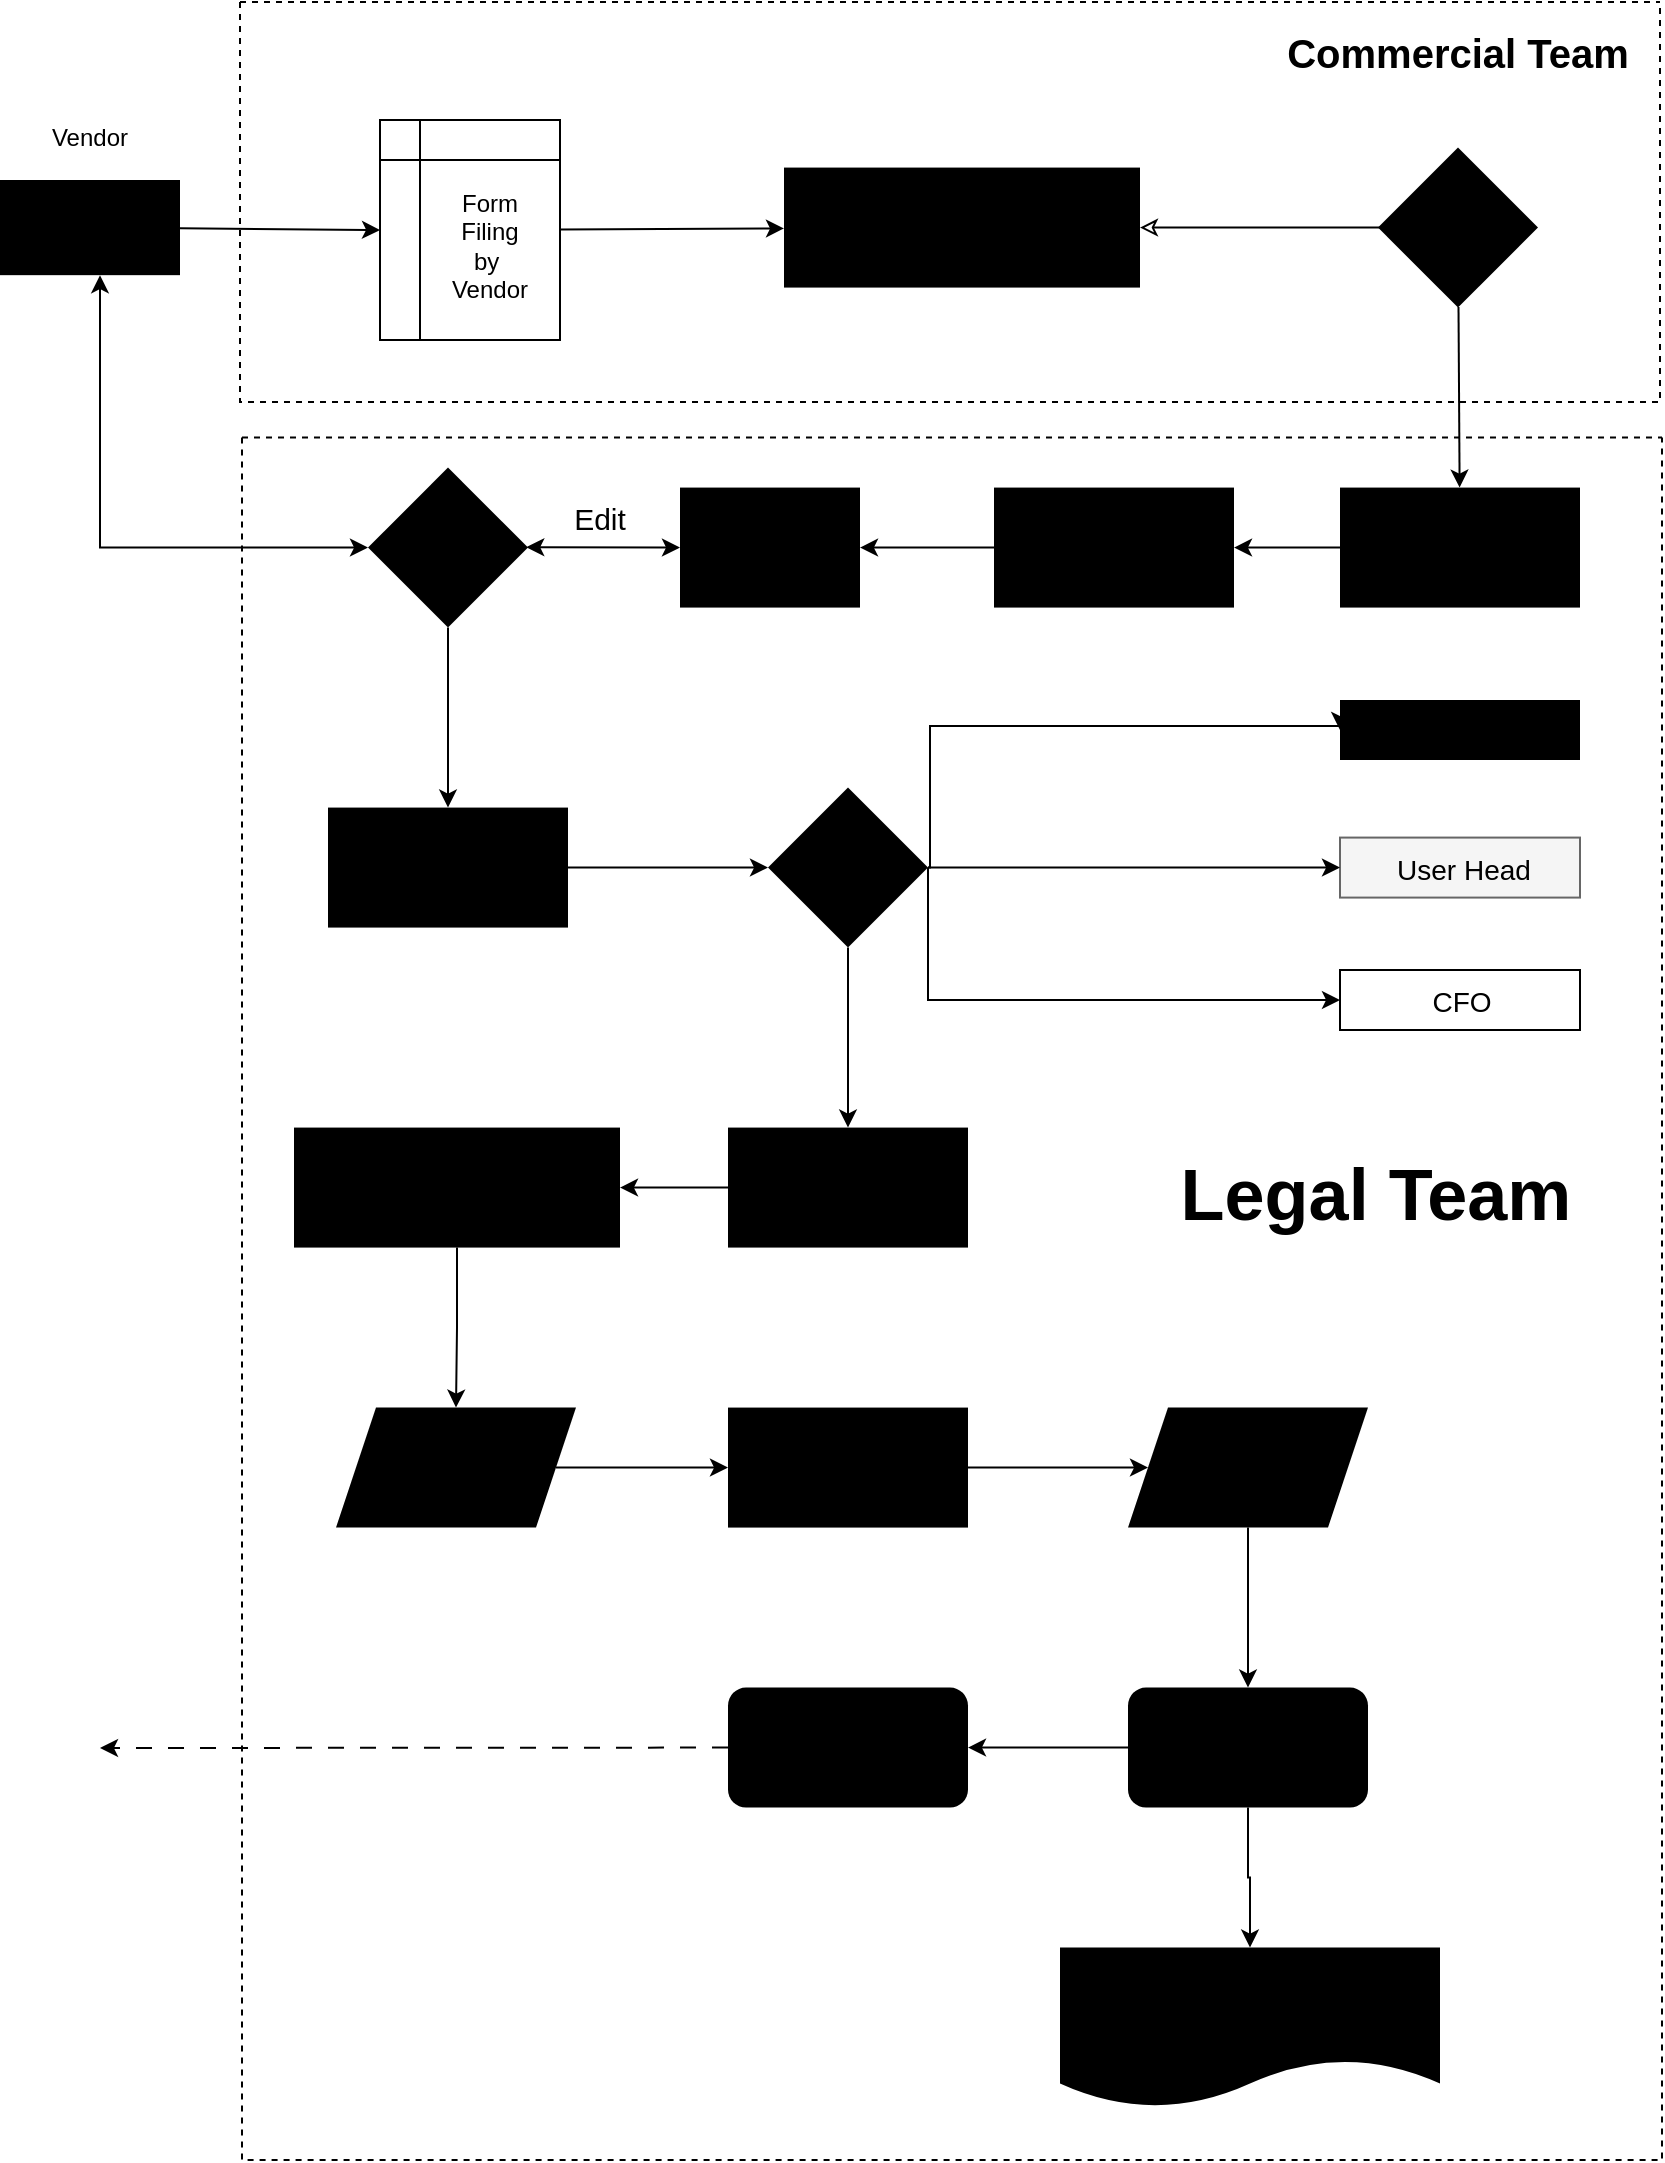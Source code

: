 <mxfile version="28.2.5">
  <diagram name="Page-1" id="L89RkYo9Oss51pmFFTGY">
    <mxGraphModel dx="1090" dy="639" grid="1" gridSize="10" guides="1" tooltips="1" connect="1" arrows="1" fold="1" page="1" pageScale="1" pageWidth="850" pageHeight="1100" math="0" shadow="0">
      <root>
        <mxCell id="0" />
        <mxCell id="1" parent="0" />
        <mxCell id="jag08KQkEfNFIQB9siFQ-1" value="" style="sketch=0;verticalLabelPosition=bottom;sketch=0;aspect=fixed;html=1;verticalAlign=top;strokeColor=none;fillColor=#000000;align=center;outlineConnect=0;pointerEvents=1;shape=mxgraph.citrix2.users;" vertex="1" parent="1">
          <mxGeometry x="10" y="130" width="90" height="47.58" as="geometry" />
        </mxCell>
        <mxCell id="jag08KQkEfNFIQB9siFQ-6" value="" style="edgeStyle=orthogonalEdgeStyle;rounded=0;orthogonalLoop=1;jettySize=auto;html=1;startArrow=classic;startFill=0;" edge="1" parent="1" source="jag08KQkEfNFIQB9siFQ-3">
          <mxGeometry relative="1" as="geometry">
            <mxPoint x="778.0" y="153.79" as="targetPoint" />
          </mxGeometry>
        </mxCell>
        <mxCell id="jag08KQkEfNFIQB9siFQ-8" value="" style="rounded=0;orthogonalLoop=1;jettySize=auto;html=1;" edge="1" parent="1" source="jag08KQkEfNFIQB9siFQ-5" target="jag08KQkEfNFIQB9siFQ-7">
          <mxGeometry relative="1" as="geometry" />
        </mxCell>
        <mxCell id="jag08KQkEfNFIQB9siFQ-16" value="" style="edgeStyle=orthogonalEdgeStyle;rounded=0;orthogonalLoop=1;jettySize=auto;html=1;" edge="1" parent="1" source="jag08KQkEfNFIQB9siFQ-7" target="jag08KQkEfNFIQB9siFQ-15">
          <mxGeometry relative="1" as="geometry" />
        </mxCell>
        <mxCell id="jag08KQkEfNFIQB9siFQ-7" value="" style="whiteSpace=wrap;html=1;verticalAlign=top;fillColor=#000000;strokeColor=none;sketch=0;pointerEvents=1;" vertex="1" parent="1">
          <mxGeometry x="680" y="283.79" width="120" height="60" as="geometry" />
        </mxCell>
        <mxCell id="jag08KQkEfNFIQB9siFQ-108" value="" style="edgeStyle=orthogonalEdgeStyle;rounded=0;orthogonalLoop=1;jettySize=auto;html=1;" edge="1" parent="1" source="jag08KQkEfNFIQB9siFQ-15" target="jag08KQkEfNFIQB9siFQ-107">
          <mxGeometry relative="1" as="geometry" />
        </mxCell>
        <mxCell id="jag08KQkEfNFIQB9siFQ-15" value="" style="whiteSpace=wrap;html=1;verticalAlign=top;fillColor=#000000;strokeColor=none;sketch=0;pointerEvents=1;" vertex="1" parent="1">
          <mxGeometry x="507" y="283.79" width="120" height="60" as="geometry" />
        </mxCell>
        <mxCell id="jag08KQkEfNFIQB9siFQ-20" value="" style="edgeStyle=orthogonalEdgeStyle;rounded=0;orthogonalLoop=1;jettySize=auto;html=1;" edge="1" parent="1" source="jag08KQkEfNFIQB9siFQ-17" target="jag08KQkEfNFIQB9siFQ-19">
          <mxGeometry relative="1" as="geometry" />
        </mxCell>
        <mxCell id="jag08KQkEfNFIQB9siFQ-17" value="" style="rhombus;whiteSpace=wrap;html=1;verticalAlign=top;fillColor=#000000;strokeColor=none;sketch=0;pointerEvents=1;" vertex="1" parent="1">
          <mxGeometry x="194" y="273.79" width="80" height="80" as="geometry" />
        </mxCell>
        <mxCell id="jag08KQkEfNFIQB9siFQ-22" value="" style="edgeStyle=orthogonalEdgeStyle;rounded=0;orthogonalLoop=1;jettySize=auto;html=1;" edge="1" parent="1" source="jag08KQkEfNFIQB9siFQ-19" target="jag08KQkEfNFIQB9siFQ-21">
          <mxGeometry relative="1" as="geometry" />
        </mxCell>
        <mxCell id="jag08KQkEfNFIQB9siFQ-19" value="" style="whiteSpace=wrap;html=1;verticalAlign=top;fillColor=#000000;strokeColor=none;sketch=0;pointerEvents=1;" vertex="1" parent="1">
          <mxGeometry x="174" y="443.79" width="120" height="60" as="geometry" />
        </mxCell>
        <mxCell id="jag08KQkEfNFIQB9siFQ-24" value="" style="edgeStyle=orthogonalEdgeStyle;rounded=0;orthogonalLoop=1;jettySize=auto;html=1;entryX=0;entryY=0.5;entryDx=0;entryDy=0;" edge="1" parent="1" source="jag08KQkEfNFIQB9siFQ-21" target="jag08KQkEfNFIQB9siFQ-23">
          <mxGeometry relative="1" as="geometry">
            <mxPoint x="475" y="469.79" as="sourcePoint" />
            <mxPoint x="685" y="400" as="targetPoint" />
            <Array as="points">
              <mxPoint x="475" y="474" />
              <mxPoint x="475" y="403" />
            </Array>
          </mxGeometry>
        </mxCell>
        <mxCell id="jag08KQkEfNFIQB9siFQ-26" value="" style="edgeStyle=orthogonalEdgeStyle;rounded=0;orthogonalLoop=1;jettySize=auto;html=1;" edge="1" parent="1" source="jag08KQkEfNFIQB9siFQ-21" target="jag08KQkEfNFIQB9siFQ-25">
          <mxGeometry relative="1" as="geometry" />
        </mxCell>
        <mxCell id="jag08KQkEfNFIQB9siFQ-21" value="" style="rhombus;whiteSpace=wrap;html=1;verticalAlign=top;fillColor=#000000;strokeColor=none;sketch=0;pointerEvents=1;" vertex="1" parent="1">
          <mxGeometry x="394" y="433.79" width="80" height="80" as="geometry" />
        </mxCell>
        <mxCell id="jag08KQkEfNFIQB9siFQ-23" value="" style="whiteSpace=wrap;html=1;verticalAlign=top;fillColor=#000000;strokeColor=none;sketch=0;pointerEvents=1;" vertex="1" parent="1">
          <mxGeometry x="680" y="390" width="120" height="30" as="geometry" />
        </mxCell>
        <mxCell id="jag08KQkEfNFIQB9siFQ-28" value="" style="edgeStyle=orthogonalEdgeStyle;rounded=0;orthogonalLoop=1;jettySize=auto;html=1;" edge="1" parent="1" source="jag08KQkEfNFIQB9siFQ-25" target="jag08KQkEfNFIQB9siFQ-27">
          <mxGeometry relative="1" as="geometry" />
        </mxCell>
        <mxCell id="jag08KQkEfNFIQB9siFQ-25" value="" style="whiteSpace=wrap;html=1;verticalAlign=top;fillColor=#000000;strokeColor=none;sketch=0;pointerEvents=1;" vertex="1" parent="1">
          <mxGeometry x="374" y="603.79" width="120" height="60" as="geometry" />
        </mxCell>
        <mxCell id="jag08KQkEfNFIQB9siFQ-37" value="" style="edgeStyle=orthogonalEdgeStyle;rounded=0;orthogonalLoop=1;jettySize=auto;html=1;" edge="1" parent="1" source="jag08KQkEfNFIQB9siFQ-27" target="jag08KQkEfNFIQB9siFQ-36">
          <mxGeometry relative="1" as="geometry" />
        </mxCell>
        <mxCell id="jag08KQkEfNFIQB9siFQ-27" value="" style="whiteSpace=wrap;html=1;verticalAlign=top;fillColor=#000000;strokeColor=none;sketch=0;pointerEvents=1;" vertex="1" parent="1">
          <mxGeometry x="157" y="603.79" width="163" height="60" as="geometry" />
        </mxCell>
        <mxCell id="jag08KQkEfNFIQB9siFQ-39" value="" style="edgeStyle=orthogonalEdgeStyle;rounded=0;orthogonalLoop=1;jettySize=auto;html=1;" edge="1" parent="1" source="jag08KQkEfNFIQB9siFQ-36" target="jag08KQkEfNFIQB9siFQ-38">
          <mxGeometry relative="1" as="geometry" />
        </mxCell>
        <mxCell id="jag08KQkEfNFIQB9siFQ-36" value="" style="shape=parallelogram;perimeter=parallelogramPerimeter;whiteSpace=wrap;html=1;fixedSize=1;verticalAlign=top;fillColor=#000000;strokeColor=none;sketch=0;pointerEvents=1;" vertex="1" parent="1">
          <mxGeometry x="178" y="743.79" width="120" height="60" as="geometry" />
        </mxCell>
        <mxCell id="jag08KQkEfNFIQB9siFQ-41" value="" style="edgeStyle=orthogonalEdgeStyle;rounded=0;orthogonalLoop=1;jettySize=auto;html=1;" edge="1" parent="1" source="jag08KQkEfNFIQB9siFQ-38" target="jag08KQkEfNFIQB9siFQ-40">
          <mxGeometry relative="1" as="geometry" />
        </mxCell>
        <mxCell id="jag08KQkEfNFIQB9siFQ-38" value="" style="whiteSpace=wrap;html=1;verticalAlign=top;fillColor=#000000;strokeColor=none;sketch=0;pointerEvents=1;" vertex="1" parent="1">
          <mxGeometry x="374" y="743.79" width="120" height="60" as="geometry" />
        </mxCell>
        <mxCell id="jag08KQkEfNFIQB9siFQ-43" value="" style="edgeStyle=orthogonalEdgeStyle;rounded=0;orthogonalLoop=1;jettySize=auto;html=1;" edge="1" parent="1" source="jag08KQkEfNFIQB9siFQ-40" target="jag08KQkEfNFIQB9siFQ-42">
          <mxGeometry relative="1" as="geometry" />
        </mxCell>
        <mxCell id="jag08KQkEfNFIQB9siFQ-40" value="" style="shape=parallelogram;perimeter=parallelogramPerimeter;whiteSpace=wrap;html=1;fixedSize=1;verticalAlign=top;fillColor=#000000;strokeColor=none;sketch=0;pointerEvents=1;" vertex="1" parent="1">
          <mxGeometry x="574" y="743.79" width="120" height="60" as="geometry" />
        </mxCell>
        <mxCell id="jag08KQkEfNFIQB9siFQ-45" value="" style="edgeStyle=orthogonalEdgeStyle;rounded=0;orthogonalLoop=1;jettySize=auto;html=1;" edge="1" parent="1" source="jag08KQkEfNFIQB9siFQ-42" target="jag08KQkEfNFIQB9siFQ-44">
          <mxGeometry relative="1" as="geometry" />
        </mxCell>
        <mxCell id="jag08KQkEfNFIQB9siFQ-47" value="" style="edgeStyle=orthogonalEdgeStyle;rounded=0;orthogonalLoop=1;jettySize=auto;html=1;" edge="1" parent="1" source="jag08KQkEfNFIQB9siFQ-42" target="jag08KQkEfNFIQB9siFQ-46">
          <mxGeometry relative="1" as="geometry" />
        </mxCell>
        <mxCell id="jag08KQkEfNFIQB9siFQ-42" value="" style="rounded=1;whiteSpace=wrap;html=1;verticalAlign=top;fillColor=#000000;strokeColor=none;sketch=0;pointerEvents=1;" vertex="1" parent="1">
          <mxGeometry x="574" y="883.79" width="120" height="60" as="geometry" />
        </mxCell>
        <mxCell id="jag08KQkEfNFIQB9siFQ-44" value="" style="rounded=1;whiteSpace=wrap;html=1;verticalAlign=top;fillColor=#000000;strokeColor=none;sketch=0;pointerEvents=1;" vertex="1" parent="1">
          <mxGeometry x="374" y="883.79" width="120" height="60" as="geometry" />
        </mxCell>
        <mxCell id="jag08KQkEfNFIQB9siFQ-46" value="" style="shape=document;whiteSpace=wrap;html=1;boundedLbl=1;verticalAlign=top;fillColor=#000000;strokeColor=none;rounded=1;sketch=0;pointerEvents=1;" vertex="1" parent="1">
          <mxGeometry x="540" y="1013.79" width="190" height="80" as="geometry" />
        </mxCell>
        <mxCell id="jag08KQkEfNFIQB9siFQ-48" value="" style="shape=internalStorage;whiteSpace=wrap;html=1;backgroundOutline=1;align=center;" vertex="1" parent="1">
          <mxGeometry x="200" y="100" width="90" height="110" as="geometry" />
        </mxCell>
        <mxCell id="jag08KQkEfNFIQB9siFQ-49" value="" style="endArrow=classic;html=1;rounded=0;entryX=0;entryY=0.5;entryDx=0;entryDy=0;" edge="1" parent="1" source="jag08KQkEfNFIQB9siFQ-1" target="jag08KQkEfNFIQB9siFQ-48">
          <mxGeometry width="50" height="50" relative="1" as="geometry">
            <mxPoint x="390" y="210" as="sourcePoint" />
            <mxPoint x="440" y="160" as="targetPoint" />
          </mxGeometry>
        </mxCell>
        <mxCell id="jag08KQkEfNFIQB9siFQ-50" value="" style="endArrow=classic;html=1;rounded=0;" edge="1" parent="1" source="jag08KQkEfNFIQB9siFQ-48" target="jag08KQkEfNFIQB9siFQ-3">
          <mxGeometry width="50" height="50" relative="1" as="geometry">
            <mxPoint x="390" y="210" as="sourcePoint" />
            <mxPoint x="370" y="154" as="targetPoint" />
          </mxGeometry>
        </mxCell>
        <mxCell id="jag08KQkEfNFIQB9siFQ-52" value="" style="rounded=0;whiteSpace=wrap;html=1;fillColor=light-dark(#F5F5F5,#FFFFFF);fontColor=#333333;strokeColor=#666666;" vertex="1" parent="1">
          <mxGeometry x="680" y="458.79" width="120" height="30" as="geometry" />
        </mxCell>
        <mxCell id="jag08KQkEfNFIQB9siFQ-55" value="" style="endArrow=classic;html=1;rounded=0;exitX=1;exitY=0.5;exitDx=0;exitDy=0;" edge="1" parent="1" source="jag08KQkEfNFIQB9siFQ-21" target="jag08KQkEfNFIQB9siFQ-52">
          <mxGeometry width="50" height="50" relative="1" as="geometry">
            <mxPoint x="390" y="490" as="sourcePoint" />
            <mxPoint x="440" y="440" as="targetPoint" />
            <Array as="points" />
          </mxGeometry>
        </mxCell>
        <mxCell id="jag08KQkEfNFIQB9siFQ-56" value="" style="rounded=0;whiteSpace=wrap;html=1;fillColor=light-dark(#FFFFFF,#FFFFFF);" vertex="1" parent="1">
          <mxGeometry x="680" y="525" width="120" height="30" as="geometry" />
        </mxCell>
        <mxCell id="jag08KQkEfNFIQB9siFQ-57" value="" style="endArrow=classic;html=1;rounded=0;exitX=1;exitY=0.5;exitDx=0;exitDy=0;entryX=0;entryY=0.5;entryDx=0;entryDy=0;curved=0;" edge="1" parent="1" source="jag08KQkEfNFIQB9siFQ-21" target="jag08KQkEfNFIQB9siFQ-56">
          <mxGeometry width="50" height="50" relative="1" as="geometry">
            <mxPoint x="390" y="490" as="sourcePoint" />
            <mxPoint x="440" y="440" as="targetPoint" />
            <Array as="points">
              <mxPoint x="474" y="540" />
            </Array>
          </mxGeometry>
        </mxCell>
        <mxCell id="jag08KQkEfNFIQB9siFQ-61" value="" style="swimlane;startSize=0;dashed=1;" vertex="1" parent="1">
          <mxGeometry x="130" y="41" width="710" height="200" as="geometry">
            <mxRectangle x="361" y="41" width="50" height="40" as="alternateBounds" />
          </mxGeometry>
        </mxCell>
        <mxCell id="jag08KQkEfNFIQB9siFQ-62" value="&lt;h2&gt;&lt;font style=&quot;font-size: 20px;&quot;&gt;Commercial Team&lt;/font&gt;&lt;/h2&gt;" style="text;html=1;align=center;verticalAlign=middle;whiteSpace=wrap;rounded=0;" vertex="1" parent="jag08KQkEfNFIQB9siFQ-61">
          <mxGeometry x="510" y="11" width="198" height="30" as="geometry" />
        </mxCell>
        <mxCell id="jag08KQkEfNFIQB9siFQ-5" value="&lt;h2&gt;&lt;br&gt;&lt;/h2&gt;" style="rhombus;whiteSpace=wrap;html=1;verticalAlign=top;fillColor=#000000;strokeColor=none;sketch=0;pointerEvents=1;" vertex="1" parent="jag08KQkEfNFIQB9siFQ-61">
          <mxGeometry x="569" y="72.79" width="80" height="80" as="geometry" />
        </mxCell>
        <mxCell id="jag08KQkEfNFIQB9siFQ-63" value="&lt;font style=&quot;font-size: 14px;&quot;&gt;&amp;nbsp;Verify&lt;/font&gt;" style="text;html=1;align=center;verticalAlign=middle;whiteSpace=wrap;rounded=0;fontColor=light-dark(#000000,#000000);" vertex="1" parent="jag08KQkEfNFIQB9siFQ-61">
          <mxGeometry x="579" y="97.79" width="60" height="30" as="geometry" />
        </mxCell>
        <mxCell id="jag08KQkEfNFIQB9siFQ-3" value="&lt;div&gt;&lt;font style=&quot;color: light-dark(rgb(0, 0, 0), rgb(0, 0, 0)); font-size: 14px;&quot;&gt;&lt;br&gt;&lt;/font&gt;&lt;/div&gt;&lt;font style=&quot;color: light-dark(rgb(0, 0, 0), rgb(0, 0, 0)); font-size: 14px;&quot;&gt;ARF Formation&lt;/font&gt;" style="whiteSpace=wrap;html=1;verticalAlign=top;fillColor=#000000;strokeColor=none;sketch=0;pointerEvents=1;" vertex="1" parent="jag08KQkEfNFIQB9siFQ-61">
          <mxGeometry x="272" y="82.79" width="178" height="60" as="geometry" />
        </mxCell>
        <mxCell id="jag08KQkEfNFIQB9siFQ-114" value="Form&lt;div&gt;Filing&lt;/div&gt;&lt;div&gt;by&amp;nbsp;&lt;/div&gt;&lt;div&gt;Vendor&lt;/div&gt;" style="text;html=1;align=center;verticalAlign=middle;whiteSpace=wrap;rounded=0;" vertex="1" parent="jag08KQkEfNFIQB9siFQ-61">
          <mxGeometry x="95" y="82.79" width="60" height="77.79" as="geometry" />
        </mxCell>
        <mxCell id="jag08KQkEfNFIQB9siFQ-66" value="" style="swimlane;startSize=0;dashed=1;" vertex="1" parent="1">
          <mxGeometry x="131" y="258.79" width="710" height="861.21" as="geometry">
            <mxRectangle x="130" y="258.79" width="50" height="40" as="alternateBounds" />
          </mxGeometry>
        </mxCell>
        <mxCell id="jag08KQkEfNFIQB9siFQ-67" value="&lt;h1&gt;&lt;font style=&quot;font-size: 36px;&quot;&gt;Legal Team&lt;/font&gt;&lt;/h1&gt;" style="text;html=1;align=center;verticalAlign=middle;whiteSpace=wrap;rounded=0;" vertex="1" parent="jag08KQkEfNFIQB9siFQ-66">
          <mxGeometry x="459" y="363.21" width="216" height="30" as="geometry" />
        </mxCell>
        <mxCell id="jag08KQkEfNFIQB9siFQ-69" value="&lt;font style=&quot;color: light-dark(rgb(0, 0, 0), rgb(0, 0, 0));&quot;&gt;Vendor Verify&lt;/font&gt;" style="text;html=1;align=center;verticalAlign=middle;whiteSpace=wrap;rounded=0;" vertex="1" parent="jag08KQkEfNFIQB9siFQ-66">
          <mxGeometry x="74" y="41.61" width="60" height="30" as="geometry" />
        </mxCell>
        <mxCell id="jag08KQkEfNFIQB9siFQ-77" value="&lt;h3&gt;&lt;font style=&quot;font-size: 14px; color: light-dark(rgb(0, 0, 0), rgb(0, 0, 0));&quot;&gt;&lt;b&gt;Draft 2&lt;/b&gt;&lt;/font&gt;&lt;/h3&gt;" style="text;html=1;align=center;verticalAlign=middle;whiteSpace=wrap;rounded=0;" vertex="1" parent="jag08KQkEfNFIQB9siFQ-66">
          <mxGeometry x="72" y="201.21" width="60" height="30" as="geometry" />
        </mxCell>
        <mxCell id="jag08KQkEfNFIQB9siFQ-80" value="&lt;font style=&quot;font-size: 14px;&quot;&gt;&amp;nbsp;Verify&lt;/font&gt;" style="text;html=1;align=center;verticalAlign=middle;whiteSpace=wrap;rounded=0;fontColor=light-dark(#000000,#000000);" vertex="1" parent="jag08KQkEfNFIQB9siFQ-66">
          <mxGeometry x="271" y="201.21" width="60" height="30" as="geometry" />
        </mxCell>
        <mxCell id="jag08KQkEfNFIQB9siFQ-81" value="&lt;span style=&quot;font-size: 14px;&quot;&gt;Legal Head&lt;/span&gt;" style="text;html=1;align=center;verticalAlign=middle;whiteSpace=wrap;rounded=0;fontColor=light-dark(#000000,#000000);" vertex="1" parent="jag08KQkEfNFIQB9siFQ-66">
          <mxGeometry x="566" y="131.21" width="90" height="30" as="geometry" />
        </mxCell>
        <mxCell id="jag08KQkEfNFIQB9siFQ-82" value="&lt;span style=&quot;font-size: 14px;&quot;&gt;User Head&lt;/span&gt;" style="text;html=1;align=center;verticalAlign=middle;whiteSpace=wrap;rounded=0;fontColor=light-dark(#000000,#000000);" vertex="1" parent="jag08KQkEfNFIQB9siFQ-66">
          <mxGeometry x="566" y="201.21" width="90" height="30" as="geometry" />
        </mxCell>
        <mxCell id="jag08KQkEfNFIQB9siFQ-83" value="&lt;span style=&quot;font-size: 14px;&quot;&gt;CFO&lt;/span&gt;" style="text;html=1;align=center;verticalAlign=middle;whiteSpace=wrap;rounded=0;fontColor=light-dark(#000000,#000000);" vertex="1" parent="jag08KQkEfNFIQB9siFQ-66">
          <mxGeometry x="565" y="267.21" width="90" height="30" as="geometry" />
        </mxCell>
        <mxCell id="jag08KQkEfNFIQB9siFQ-94" value="&lt;h3&gt;&lt;font style=&quot;&quot;&gt;&lt;font style=&quot;color: light-dark(rgb(0, 0, 0), rgb(0, 0, 0));&quot;&gt;&lt;font style=&quot;&quot;&gt;&lt;font style=&quot;font-size: 15px;&quot;&gt;Draft 4&lt;/font&gt;&lt;br&gt;&lt;/font&gt;&lt;font style=&quot;font-size: 12px; font-weight: normal;&quot;&gt;(With Stamp Sheet&lt;/font&gt;&lt;/font&gt;&lt;span style=&quot;font-size: 12px; font-weight: normal; color: light-dark(rgb(0, 0, 0), rgb(0, 0, 0)); background-color: transparent;&quot;&gt;&lt;font style=&quot;&quot;&gt;)&lt;/font&gt;&lt;/span&gt;&lt;/font&gt;&lt;/h3&gt;" style="text;html=1;align=center;verticalAlign=middle;whiteSpace=wrap;rounded=0;" vertex="1" parent="jag08KQkEfNFIQB9siFQ-66">
          <mxGeometry x="243" y="498.21" width="124" height="30" as="geometry" />
        </mxCell>
        <mxCell id="jag08KQkEfNFIQB9siFQ-105" value="&lt;h3&gt;&lt;font style=&quot;font-size: 14px; color: light-dark(rgb(0, 0, 0), rgb(0, 0, 0));&quot;&gt;&lt;b&gt;Final Draft (5)&lt;/b&gt;&lt;/font&gt;&lt;/h3&gt;" style="text;html=1;align=center;verticalAlign=middle;whiteSpace=wrap;rounded=0;" vertex="1" parent="jag08KQkEfNFIQB9siFQ-66">
          <mxGeometry x="450" y="641.21" width="110" height="30" as="geometry" />
        </mxCell>
        <mxCell id="jag08KQkEfNFIQB9siFQ-65" value="&lt;font style=&quot;color: light-dark(rgb(0, 0, 0), rgb(0, 0, 0)); font-size: 14px;&quot;&gt;Draft Formation&lt;/font&gt;" style="text;html=1;align=center;verticalAlign=middle;whiteSpace=wrap;rounded=0;" vertex="1" parent="jag08KQkEfNFIQB9siFQ-66">
          <mxGeometry x="561" y="40.61" width="100" height="30" as="geometry" />
        </mxCell>
        <mxCell id="jag08KQkEfNFIQB9siFQ-107" value="" style="whiteSpace=wrap;html=1;verticalAlign=top;fillColor=#000000;strokeColor=none;sketch=0;pointerEvents=1;" vertex="1" parent="jag08KQkEfNFIQB9siFQ-66">
          <mxGeometry x="219" y="25" width="90" height="60" as="geometry" />
        </mxCell>
        <mxCell id="jag08KQkEfNFIQB9siFQ-110" value="&lt;font style=&quot;color: light-dark(rgb(0, 0, 0), rgb(0, 0, 0)); font-size: 13px;&quot;&gt;Stamping, Signatories, Addresses &amp;amp; Other Details&lt;/font&gt;" style="text;html=1;align=center;verticalAlign=middle;whiteSpace=wrap;rounded=0;" vertex="1" parent="jag08KQkEfNFIQB9siFQ-66">
          <mxGeometry x="38" y="361" width="148" height="31.21" as="geometry" />
        </mxCell>
        <mxCell id="jag08KQkEfNFIQB9siFQ-109" value="&lt;h3&gt;&lt;font style=&quot;font-size: 14px; color: light-dark(rgb(0, 0, 0), rgb(0, 0, 0));&quot;&gt;&lt;b&gt;Draft 1&lt;/b&gt;&lt;/font&gt;&lt;/h3&gt;" style="text;html=1;align=center;verticalAlign=middle;whiteSpace=wrap;rounded=0;" vertex="1" parent="jag08KQkEfNFIQB9siFQ-66">
          <mxGeometry x="235" y="39.61" width="60" height="30" as="geometry" />
        </mxCell>
        <mxCell id="jag08KQkEfNFIQB9siFQ-64" value="&lt;font style=&quot;font-size: 15px;&quot;&gt;Edit&lt;/font&gt;" style="text;html=1;align=center;verticalAlign=middle;whiteSpace=wrap;rounded=0;" vertex="1" parent="jag08KQkEfNFIQB9siFQ-66">
          <mxGeometry x="149" y="25.0" width="60" height="30" as="geometry" />
        </mxCell>
        <mxCell id="jag08KQkEfNFIQB9siFQ-116" value="&lt;font style=&quot;font-size: 14px;&quot;&gt;Stamping API&lt;/font&gt;" style="text;html=1;align=center;verticalAlign=middle;whiteSpace=wrap;rounded=0;fontColor=light-dark(#000000,#000000);" vertex="1" parent="jag08KQkEfNFIQB9siFQ-66">
          <mxGeometry x="75" y="499.21" width="60" height="30" as="geometry" />
        </mxCell>
        <mxCell id="jag08KQkEfNFIQB9siFQ-120" value="&lt;span style=&quot;font-size: 14px;&quot;&gt;Email Final Draft to Vendor&lt;/span&gt;" style="text;html=1;align=center;verticalAlign=middle;whiteSpace=wrap;rounded=0;fontColor=light-dark(#000000,#000000);" vertex="1" parent="jag08KQkEfNFIQB9siFQ-66">
          <mxGeometry x="251" y="639.21" width="100" height="30" as="geometry" />
        </mxCell>
        <mxCell id="jag08KQkEfNFIQB9siFQ-122" value="&lt;span style=&quot;font-size: 14px;&quot;&gt;Save in DB for later retreivals &amp;amp; for Expiration Alerts&lt;/span&gt;" style="text;html=1;align=center;verticalAlign=middle;whiteSpace=wrap;rounded=0;fontColor=light-dark(#000000,#000000);" vertex="1" parent="jag08KQkEfNFIQB9siFQ-66">
          <mxGeometry x="412.25" y="768.21" width="185.5" height="41.21" as="geometry" />
        </mxCell>
        <mxCell id="jag08KQkEfNFIQB9siFQ-70" value="" style="endArrow=classic;startArrow=classic;html=1;rounded=0;entryX=0;entryY=0.5;entryDx=0;entryDy=0;edgeStyle=orthogonalEdgeStyle;" edge="1" parent="1" source="jag08KQkEfNFIQB9siFQ-1" target="jag08KQkEfNFIQB9siFQ-17">
          <mxGeometry width="50" height="50" relative="1" as="geometry">
            <mxPoint x="530" y="520" as="sourcePoint" />
            <mxPoint x="580" y="470" as="targetPoint" />
            <Array as="points">
              <mxPoint x="60" y="314" />
            </Array>
          </mxGeometry>
        </mxCell>
        <mxCell id="jag08KQkEfNFIQB9siFQ-71" value="Vendor" style="text;html=1;align=center;verticalAlign=middle;whiteSpace=wrap;rounded=0;" vertex="1" parent="1">
          <mxGeometry x="25" y="93.79" width="60" height="30" as="geometry" />
        </mxCell>
        <mxCell id="jag08KQkEfNFIQB9siFQ-84" value="&lt;h3&gt;&lt;font style=&quot;font-size: 14px; color: light-dark(rgb(0, 0, 0), rgb(0, 0, 0));&quot;&gt;&lt;b&gt;Draft 3&lt;/b&gt;&lt;/font&gt;&lt;/h3&gt;" style="text;html=1;align=center;verticalAlign=middle;whiteSpace=wrap;rounded=0;" vertex="1" parent="1">
          <mxGeometry x="404" y="620" width="60" height="30" as="geometry" />
        </mxCell>
        <mxCell id="jag08KQkEfNFIQB9siFQ-68" value="&lt;font style=&quot;color: light-dark(rgb(0, 0, 0), rgb(0, 0, 0));&quot;&gt;Additional Information for Draft from BARC&lt;/font&gt;" style="text;html=1;align=center;verticalAlign=middle;whiteSpace=wrap;rounded=0;" vertex="1" parent="1">
          <mxGeometry x="517" y="288.39" width="100" height="48.79" as="geometry" />
        </mxCell>
        <mxCell id="jag08KQkEfNFIQB9siFQ-115" value="" style="endArrow=classic;startArrow=classic;html=1;rounded=0;entryX=0;entryY=0.5;entryDx=0;entryDy=0;exitX=0.989;exitY=0.498;exitDx=0;exitDy=0;exitPerimeter=0;" edge="1" parent="1" source="jag08KQkEfNFIQB9siFQ-17" target="jag08KQkEfNFIQB9siFQ-107">
          <mxGeometry width="50" height="50" relative="1" as="geometry">
            <mxPoint x="280" y="315" as="sourcePoint" />
            <mxPoint x="361" y="343.51" as="targetPoint" />
          </mxGeometry>
        </mxCell>
        <mxCell id="jag08KQkEfNFIQB9siFQ-118" value="&lt;font style=&quot;font-size: 14px;&quot;&gt;eSigning API&lt;/font&gt;" style="text;html=1;align=center;verticalAlign=middle;whiteSpace=wrap;rounded=0;fontColor=light-dark(#000000,#000000);" vertex="1" parent="1">
          <mxGeometry x="604" y="756.79" width="60" height="30" as="geometry" />
        </mxCell>
        <mxCell id="jag08KQkEfNFIQB9siFQ-123" value="" style="endArrow=classic;html=1;rounded=0;exitX=0;exitY=0.5;exitDx=0;exitDy=0;dashed=1;dashPattern=8 8;" edge="1" parent="1" source="jag08KQkEfNFIQB9siFQ-44">
          <mxGeometry width="50" height="50" relative="1" as="geometry">
            <mxPoint x="420" y="980" as="sourcePoint" />
            <mxPoint x="60" y="914" as="targetPoint" />
          </mxGeometry>
        </mxCell>
      </root>
    </mxGraphModel>
  </diagram>
</mxfile>
